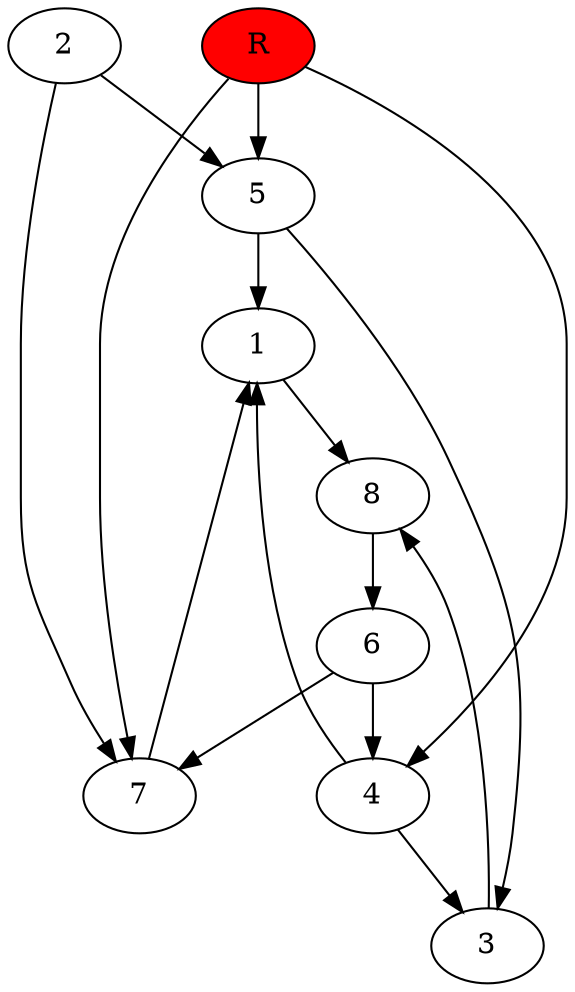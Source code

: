 digraph prb45865 {
	1
	2
	3
	4
	5
	6
	7
	8
	R [fillcolor="#ff0000" style=filled]
	1 -> 8
	2 -> 5
	2 -> 7
	3 -> 8
	4 -> 1
	4 -> 3
	5 -> 1
	5 -> 3
	6 -> 4
	6 -> 7
	7 -> 1
	8 -> 6
	R -> 4
	R -> 5
	R -> 7
}
